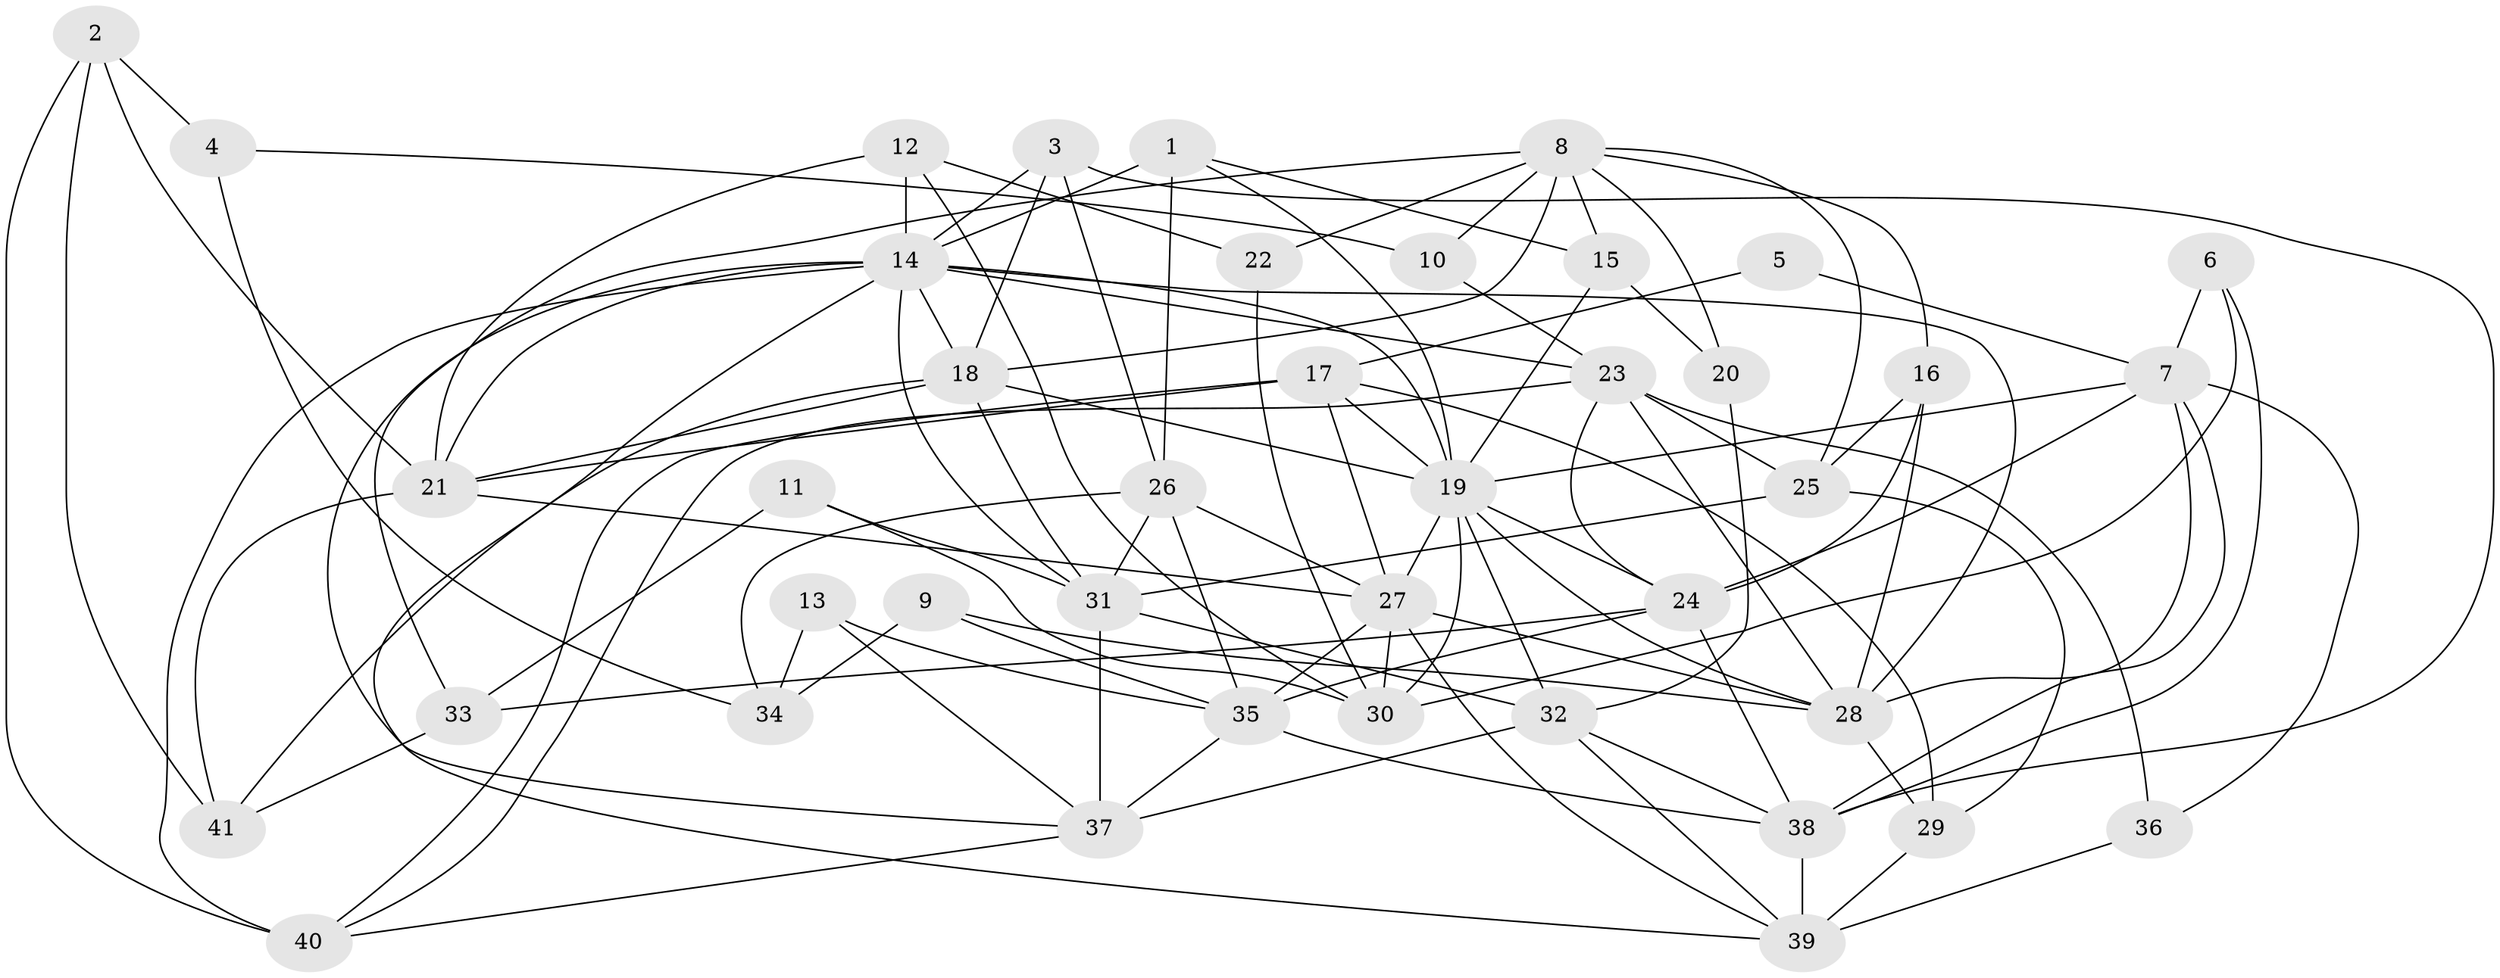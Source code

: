 // original degree distribution, {5: 0.2222222222222222, 3: 0.2345679012345679, 4: 0.24691358024691357, 2: 0.16049382716049382, 7: 0.012345679012345678, 8: 0.024691358024691357, 6: 0.09876543209876543}
// Generated by graph-tools (version 1.1) at 2025/02/03/09/25 03:02:09]
// undirected, 41 vertices, 109 edges
graph export_dot {
graph [start="1"]
  node [color=gray90,style=filled];
  1;
  2;
  3;
  4;
  5;
  6;
  7;
  8;
  9;
  10;
  11;
  12;
  13;
  14;
  15;
  16;
  17;
  18;
  19;
  20;
  21;
  22;
  23;
  24;
  25;
  26;
  27;
  28;
  29;
  30;
  31;
  32;
  33;
  34;
  35;
  36;
  37;
  38;
  39;
  40;
  41;
  1 -- 14 [weight=2.0];
  1 -- 15 [weight=1.0];
  1 -- 19 [weight=1.0];
  1 -- 26 [weight=1.0];
  2 -- 4 [weight=1.0];
  2 -- 21 [weight=1.0];
  2 -- 40 [weight=1.0];
  2 -- 41 [weight=1.0];
  3 -- 14 [weight=1.0];
  3 -- 18 [weight=1.0];
  3 -- 26 [weight=1.0];
  3 -- 38 [weight=1.0];
  4 -- 10 [weight=1.0];
  4 -- 34 [weight=1.0];
  5 -- 7 [weight=1.0];
  5 -- 17 [weight=1.0];
  6 -- 7 [weight=2.0];
  6 -- 30 [weight=1.0];
  6 -- 38 [weight=1.0];
  7 -- 19 [weight=1.0];
  7 -- 24 [weight=1.0];
  7 -- 28 [weight=1.0];
  7 -- 36 [weight=1.0];
  7 -- 38 [weight=1.0];
  8 -- 10 [weight=1.0];
  8 -- 15 [weight=1.0];
  8 -- 16 [weight=1.0];
  8 -- 18 [weight=1.0];
  8 -- 20 [weight=1.0];
  8 -- 22 [weight=1.0];
  8 -- 25 [weight=1.0];
  8 -- 33 [weight=1.0];
  9 -- 28 [weight=1.0];
  9 -- 34 [weight=1.0];
  9 -- 35 [weight=1.0];
  10 -- 23 [weight=2.0];
  11 -- 30 [weight=1.0];
  11 -- 31 [weight=1.0];
  11 -- 33 [weight=1.0];
  12 -- 14 [weight=3.0];
  12 -- 21 [weight=1.0];
  12 -- 22 [weight=1.0];
  12 -- 30 [weight=1.0];
  13 -- 34 [weight=1.0];
  13 -- 35 [weight=1.0];
  13 -- 37 [weight=2.0];
  14 -- 18 [weight=1.0];
  14 -- 19 [weight=1.0];
  14 -- 21 [weight=1.0];
  14 -- 23 [weight=1.0];
  14 -- 28 [weight=1.0];
  14 -- 31 [weight=1.0];
  14 -- 37 [weight=1.0];
  14 -- 39 [weight=1.0];
  14 -- 40 [weight=2.0];
  15 -- 19 [weight=1.0];
  15 -- 20 [weight=1.0];
  16 -- 24 [weight=1.0];
  16 -- 25 [weight=1.0];
  16 -- 28 [weight=1.0];
  17 -- 19 [weight=1.0];
  17 -- 21 [weight=1.0];
  17 -- 27 [weight=1.0];
  17 -- 29 [weight=1.0];
  17 -- 40 [weight=1.0];
  18 -- 19 [weight=1.0];
  18 -- 21 [weight=1.0];
  18 -- 31 [weight=2.0];
  18 -- 41 [weight=1.0];
  19 -- 24 [weight=1.0];
  19 -- 27 [weight=1.0];
  19 -- 28 [weight=1.0];
  19 -- 30 [weight=2.0];
  19 -- 32 [weight=1.0];
  20 -- 32 [weight=1.0];
  21 -- 27 [weight=1.0];
  21 -- 41 [weight=1.0];
  22 -- 30 [weight=1.0];
  23 -- 24 [weight=1.0];
  23 -- 25 [weight=1.0];
  23 -- 28 [weight=1.0];
  23 -- 36 [weight=1.0];
  23 -- 40 [weight=1.0];
  24 -- 33 [weight=1.0];
  24 -- 35 [weight=1.0];
  24 -- 38 [weight=1.0];
  25 -- 29 [weight=1.0];
  25 -- 31 [weight=1.0];
  26 -- 27 [weight=1.0];
  26 -- 31 [weight=1.0];
  26 -- 34 [weight=1.0];
  26 -- 35 [weight=1.0];
  27 -- 28 [weight=1.0];
  27 -- 30 [weight=1.0];
  27 -- 35 [weight=1.0];
  27 -- 39 [weight=1.0];
  28 -- 29 [weight=1.0];
  29 -- 39 [weight=1.0];
  31 -- 32 [weight=1.0];
  31 -- 37 [weight=2.0];
  32 -- 37 [weight=2.0];
  32 -- 38 [weight=1.0];
  32 -- 39 [weight=1.0];
  33 -- 41 [weight=1.0];
  35 -- 37 [weight=1.0];
  35 -- 38 [weight=1.0];
  36 -- 39 [weight=2.0];
  37 -- 40 [weight=1.0];
  38 -- 39 [weight=1.0];
}
